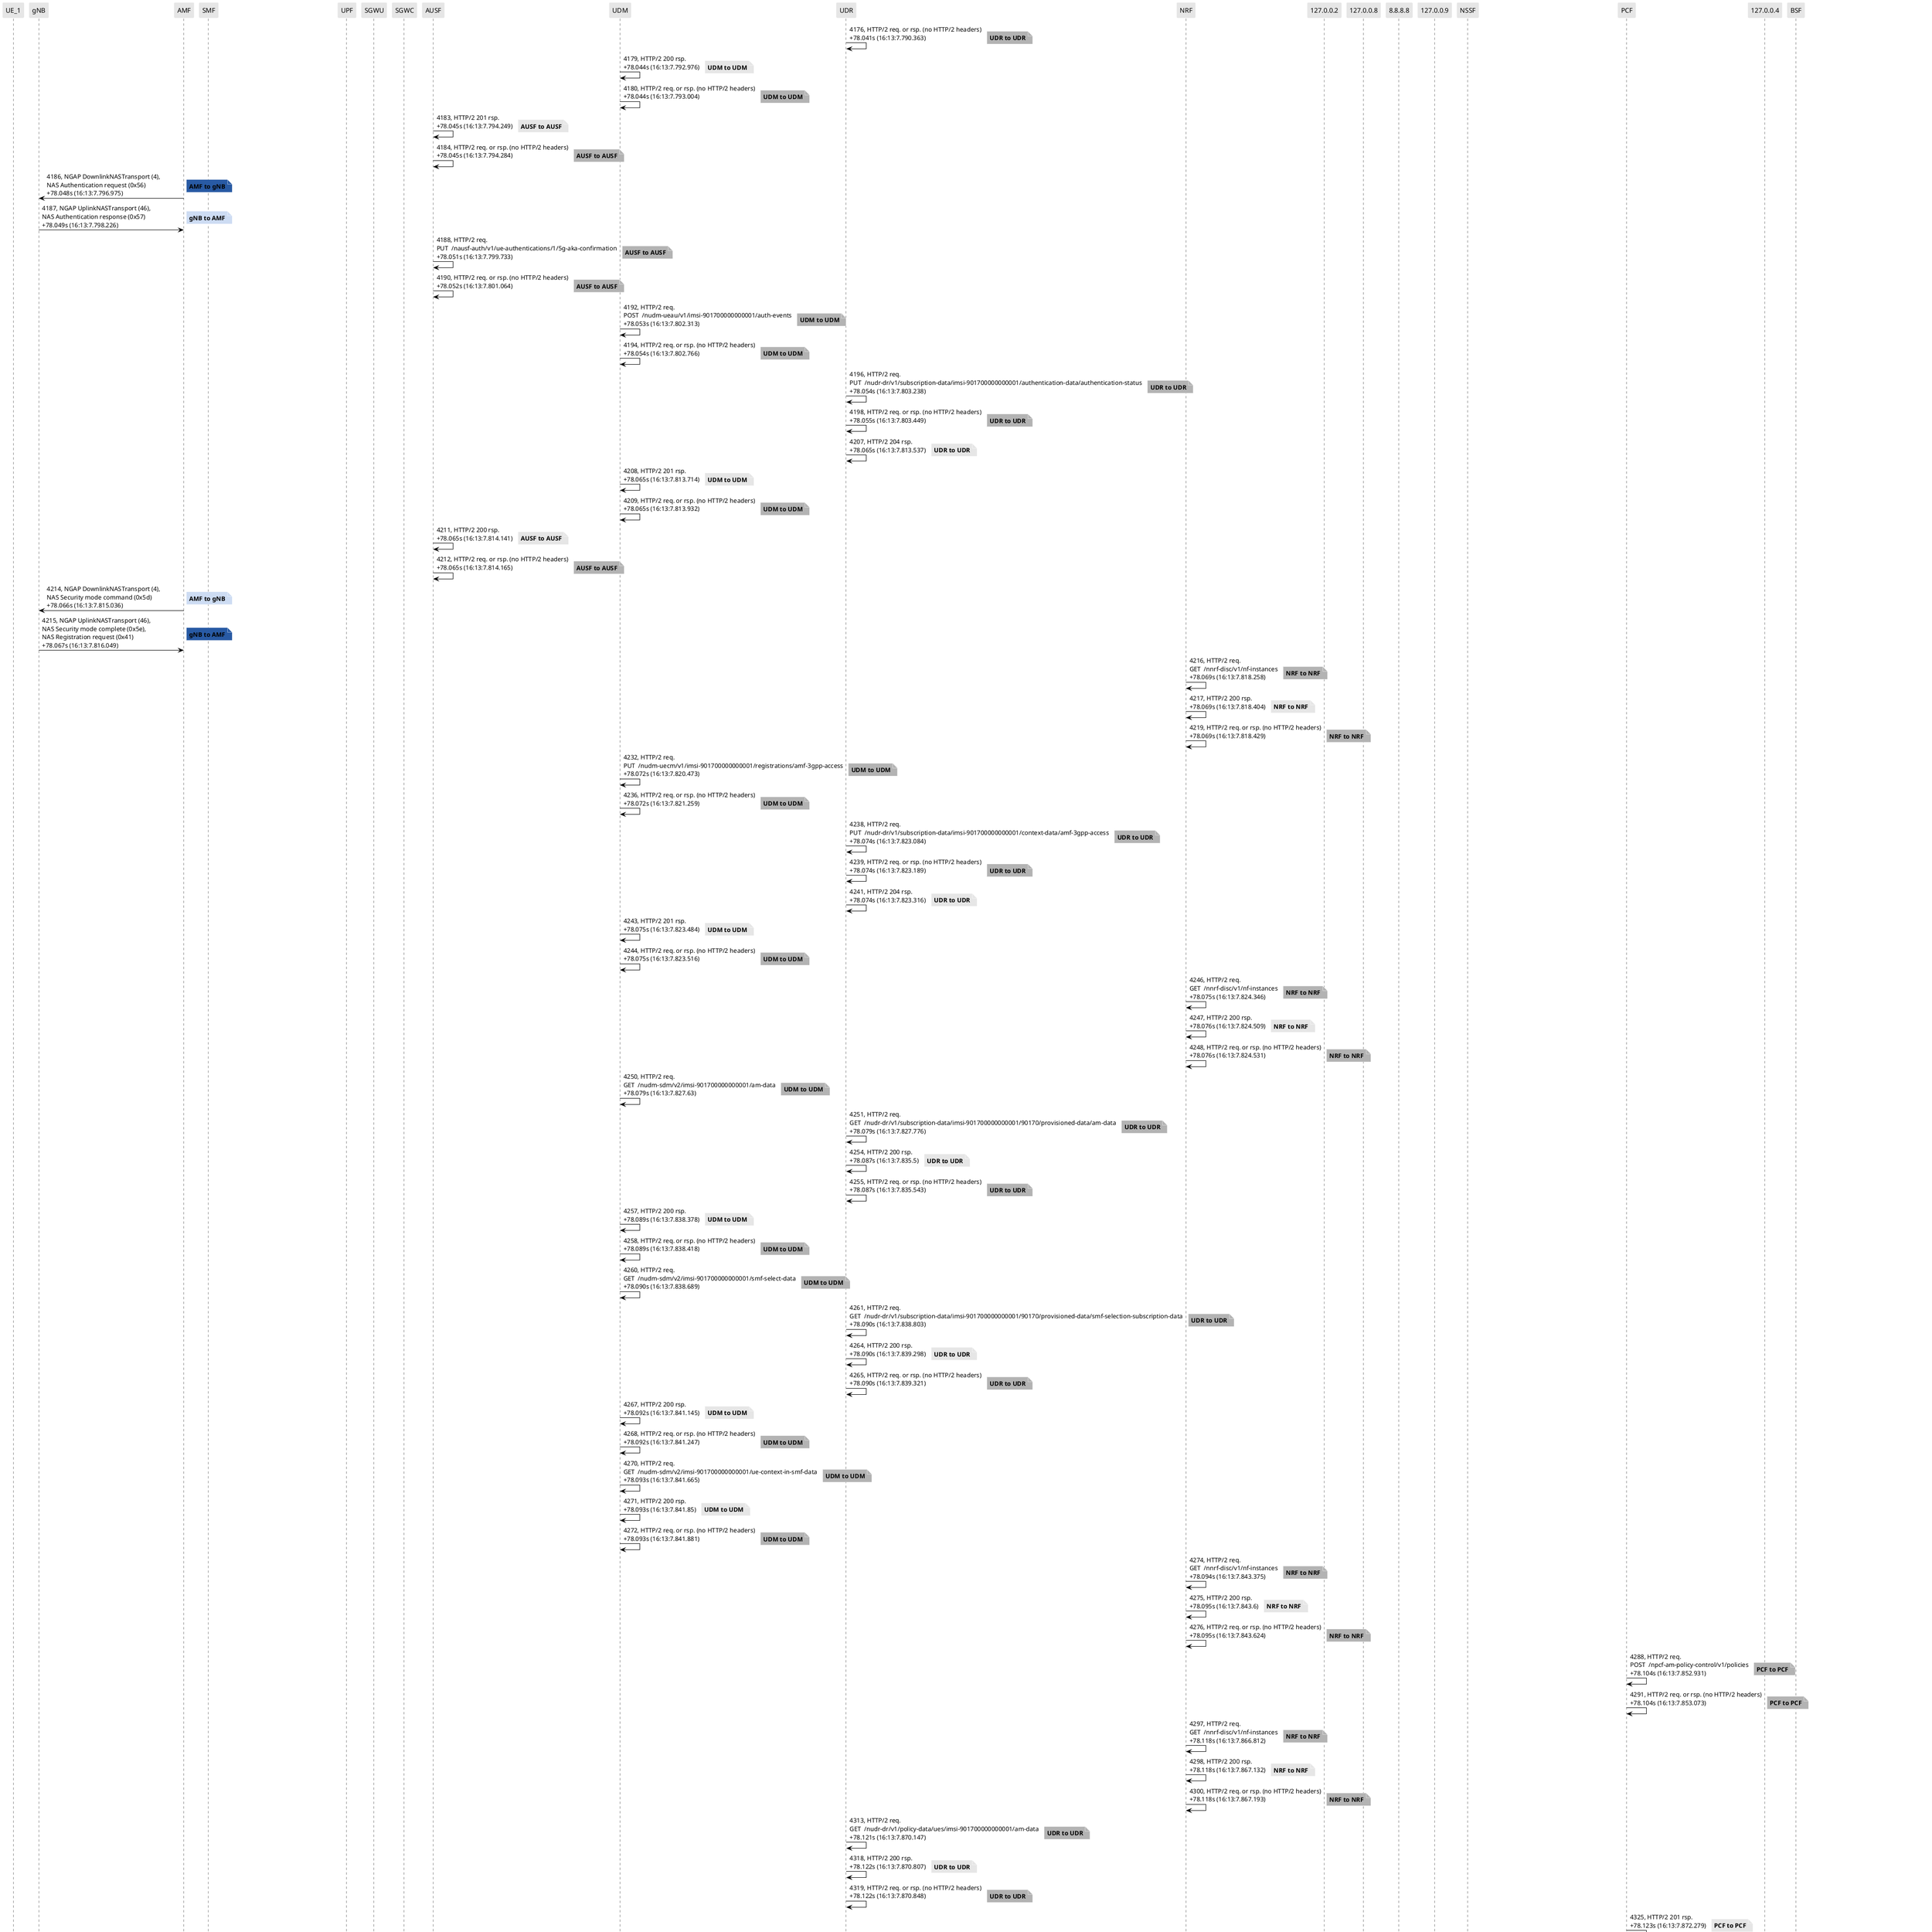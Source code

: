@startuml
skinparam shadowing false
skinparam NoteBorderColor white
skinparam sequence {
    ArrowColor black
    LifeLineBorderColor black
    LifeLineBackgroundColor black
    ParticipantBorderColor white
    ParticipantBackgroundColor #e6e6e6
}
participant "UE_1"
participant "gNB"
participant "AMF"
participant "SMF"
participant "UPF"
participant "SGWU"
participant "SGWC"
participant "AUSF"
participant "UDM"
participant "UDR"
participant "NRF"
participant "127.0.0.2"
participant "127.0.0.8"
participant "8.8.8.8"
participant "127.0.0.9"
participant "NSSF"
participant "PCF"
participant "127.0.0.4"
participant "BSF"

"UDR" -> "UDR": 4176, HTTP/2 req. or rsp. (no HTTP/2 headers)\n+78.041s (16:13:7.790.363)

note right #b3b3b3
**UDR to UDR**
end note

"UDM" -> "UDM": 4179, HTTP/2 200 rsp.\n+78.044s (16:13:7.792.976)

note right #e6e6e6
**UDM to UDM**
end note

"UDM" -> "UDM": 4180, HTTP/2 req. or rsp. (no HTTP/2 headers)\n+78.044s (16:13:7.793.004)

note right #b3b3b3
**UDM to UDM**
end note

"AUSF" -> "AUSF": 4183, HTTP/2 201 rsp.\n+78.045s (16:13:7.794.249)

note right #e6e6e6
**AUSF to AUSF**
end note

"AUSF" -> "AUSF": 4184, HTTP/2 req. or rsp. (no HTTP/2 headers)\n+78.045s (16:13:7.794.284)

note right #b3b3b3
**AUSF to AUSF**
end note

"AMF" -> "gNB": 4186, NGAP DownlinkNASTransport (4),\nNAS Authentication request (0x56)\n+78.048s (16:13:7.796.975)

note right #285AA4
**AMF to gNB**
end note

"gNB" -> "AMF": 4187, NGAP UplinkNASTransport (46),\nNAS Authentication response (0x57)\n+78.049s (16:13:7.798.226)

note right #CDDCF3
**gNB to AMF**
end note

"AUSF" -> "AUSF": 4188, HTTP/2 req.\nPUT  /nausf-auth/v1/ue-authentications/1/5g-aka-confirmation\n+78.051s (16:13:7.799.733)

note right #b3b3b3
**AUSF to AUSF**
end note

"AUSF" -> "AUSF": 4190, HTTP/2 req. or rsp. (no HTTP/2 headers)\n+78.052s (16:13:7.801.064)

note right #b3b3b3
**AUSF to AUSF**
end note

"UDM" -> "UDM": 4192, HTTP/2 req.\nPOST  /nudm-ueau/v1/imsi-901700000000001/auth-events\n+78.053s (16:13:7.802.313)

note right #b3b3b3
**UDM to UDM**
end note

"UDM" -> "UDM": 4194, HTTP/2 req. or rsp. (no HTTP/2 headers)\n+78.054s (16:13:7.802.766)

note right #b3b3b3
**UDM to UDM**
end note

"UDR" -> "UDR": 4196, HTTP/2 req.\nPUT  /nudr-dr/v1/subscription-data/imsi-901700000000001/authentication-data/authentication-status\n+78.054s (16:13:7.803.238)

note right #b3b3b3
**UDR to UDR**
end note

"UDR" -> "UDR": 4198, HTTP/2 req. or rsp. (no HTTP/2 headers)\n+78.055s (16:13:7.803.449)

note right #b3b3b3
**UDR to UDR**
end note

"UDR" -> "UDR": 4207, HTTP/2 204 rsp.\n+78.065s (16:13:7.813.537)

note right #e6e6e6
**UDR to UDR**
end note

"UDM" -> "UDM": 4208, HTTP/2 201 rsp.\n+78.065s (16:13:7.813.714)

note right #e6e6e6
**UDM to UDM**
end note

"UDM" -> "UDM": 4209, HTTP/2 req. or rsp. (no HTTP/2 headers)\n+78.065s (16:13:7.813.932)

note right #b3b3b3
**UDM to UDM**
end note

"AUSF" -> "AUSF": 4211, HTTP/2 200 rsp.\n+78.065s (16:13:7.814.141)

note right #e6e6e6
**AUSF to AUSF**
end note

"AUSF" -> "AUSF": 4212, HTTP/2 req. or rsp. (no HTTP/2 headers)\n+78.065s (16:13:7.814.165)

note right #b3b3b3
**AUSF to AUSF**
end note

"AMF" -> "gNB": 4214, NGAP DownlinkNASTransport (4),\nNAS Security mode command (0x5d)\n+78.066s (16:13:7.815.036)

note right #CDDCF3
**AMF to gNB**
end note

"gNB" -> "AMF": 4215, NGAP UplinkNASTransport (46),\nNAS Security mode complete (0x5e),\nNAS Registration request (0x41)\n+78.067s (16:13:7.816.049)

note right #285AA4
**gNB to AMF**
end note

"NRF" -> "NRF": 4216, HTTP/2 req.\nGET  /nnrf-disc/v1/nf-instances\n+78.069s (16:13:7.818.258)

note right #b3b3b3
**NRF to NRF**
end note

"NRF" -> "NRF": 4217, HTTP/2 200 rsp.\n+78.069s (16:13:7.818.404)

note right #e6e6e6
**NRF to NRF**
end note

"NRF" -> "NRF": 4219, HTTP/2 req. or rsp. (no HTTP/2 headers)\n+78.069s (16:13:7.818.429)

note right #b3b3b3
**NRF to NRF**
end note

"UDM" -> "UDM": 4232, HTTP/2 req.\nPUT  /nudm-uecm/v1/imsi-901700000000001/registrations/amf-3gpp-access\n+78.072s (16:13:7.820.473)

note right #b3b3b3
**UDM to UDM**
end note

"UDM" -> "UDM": 4236, HTTP/2 req. or rsp. (no HTTP/2 headers)\n+78.072s (16:13:7.821.259)

note right #b3b3b3
**UDM to UDM**
end note

"UDR" -> "UDR": 4238, HTTP/2 req.\nPUT  /nudr-dr/v1/subscription-data/imsi-901700000000001/context-data/amf-3gpp-access\n+78.074s (16:13:7.823.084)

note right #b3b3b3
**UDR to UDR**
end note

"UDR" -> "UDR": 4239, HTTP/2 req. or rsp. (no HTTP/2 headers)\n+78.074s (16:13:7.823.189)

note right #b3b3b3
**UDR to UDR**
end note

"UDR" -> "UDR": 4241, HTTP/2 204 rsp.\n+78.074s (16:13:7.823.316)

note right #e6e6e6
**UDR to UDR**
end note

"UDM" -> "UDM": 4243, HTTP/2 201 rsp.\n+78.075s (16:13:7.823.484)

note right #e6e6e6
**UDM to UDM**
end note

"UDM" -> "UDM": 4244, HTTP/2 req. or rsp. (no HTTP/2 headers)\n+78.075s (16:13:7.823.516)

note right #b3b3b3
**UDM to UDM**
end note

"NRF" -> "NRF": 4246, HTTP/2 req.\nGET  /nnrf-disc/v1/nf-instances\n+78.075s (16:13:7.824.346)

note right #b3b3b3
**NRF to NRF**
end note

"NRF" -> "NRF": 4247, HTTP/2 200 rsp.\n+78.076s (16:13:7.824.509)

note right #e6e6e6
**NRF to NRF**
end note

"NRF" -> "NRF": 4248, HTTP/2 req. or rsp. (no HTTP/2 headers)\n+78.076s (16:13:7.824.531)

note right #b3b3b3
**NRF to NRF**
end note

"UDM" -> "UDM": 4250, HTTP/2 req.\nGET  /nudm-sdm/v2/imsi-901700000000001/am-data\n+78.079s (16:13:7.827.63)

note right #b3b3b3
**UDM to UDM**
end note

"UDR" -> "UDR": 4251, HTTP/2 req.\nGET  /nudr-dr/v1/subscription-data/imsi-901700000000001/90170/provisioned-data/am-data\n+78.079s (16:13:7.827.776)

note right #b3b3b3
**UDR to UDR**
end note

"UDR" -> "UDR": 4254, HTTP/2 200 rsp.\n+78.087s (16:13:7.835.5)

note right #e6e6e6
**UDR to UDR**
end note

"UDR" -> "UDR": 4255, HTTP/2 req. or rsp. (no HTTP/2 headers)\n+78.087s (16:13:7.835.543)

note right #b3b3b3
**UDR to UDR**
end note

"UDM" -> "UDM": 4257, HTTP/2 200 rsp.\n+78.089s (16:13:7.838.378)

note right #e6e6e6
**UDM to UDM**
end note

"UDM" -> "UDM": 4258, HTTP/2 req. or rsp. (no HTTP/2 headers)\n+78.089s (16:13:7.838.418)

note right #b3b3b3
**UDM to UDM**
end note

"UDM" -> "UDM": 4260, HTTP/2 req.\nGET  /nudm-sdm/v2/imsi-901700000000001/smf-select-data\n+78.090s (16:13:7.838.689)

note right #b3b3b3
**UDM to UDM**
end note

"UDR" -> "UDR": 4261, HTTP/2 req.\nGET  /nudr-dr/v1/subscription-data/imsi-901700000000001/90170/provisioned-data/smf-selection-subscription-data\n+78.090s (16:13:7.838.803)

note right #b3b3b3
**UDR to UDR**
end note

"UDR" -> "UDR": 4264, HTTP/2 200 rsp.\n+78.090s (16:13:7.839.298)

note right #e6e6e6
**UDR to UDR**
end note

"UDR" -> "UDR": 4265, HTTP/2 req. or rsp. (no HTTP/2 headers)\n+78.090s (16:13:7.839.321)

note right #b3b3b3
**UDR to UDR**
end note

"UDM" -> "UDM": 4267, HTTP/2 200 rsp.\n+78.092s (16:13:7.841.145)

note right #e6e6e6
**UDM to UDM**
end note

"UDM" -> "UDM": 4268, HTTP/2 req. or rsp. (no HTTP/2 headers)\n+78.092s (16:13:7.841.247)

note right #b3b3b3
**UDM to UDM**
end note

"UDM" -> "UDM": 4270, HTTP/2 req.\nGET  /nudm-sdm/v2/imsi-901700000000001/ue-context-in-smf-data\n+78.093s (16:13:7.841.665)

note right #b3b3b3
**UDM to UDM**
end note

"UDM" -> "UDM": 4271, HTTP/2 200 rsp.\n+78.093s (16:13:7.841.85)

note right #e6e6e6
**UDM to UDM**
end note

"UDM" -> "UDM": 4272, HTTP/2 req. or rsp. (no HTTP/2 headers)\n+78.093s (16:13:7.841.881)

note right #b3b3b3
**UDM to UDM**
end note

"NRF" -> "NRF": 4274, HTTP/2 req.\nGET  /nnrf-disc/v1/nf-instances\n+78.094s (16:13:7.843.375)

note right #b3b3b3
**NRF to NRF**
end note

"NRF" -> "NRF": 4275, HTTP/2 200 rsp.\n+78.095s (16:13:7.843.6)

note right #e6e6e6
**NRF to NRF**
end note

"NRF" -> "NRF": 4276, HTTP/2 req. or rsp. (no HTTP/2 headers)\n+78.095s (16:13:7.843.624)

note right #b3b3b3
**NRF to NRF**
end note

"PCF" -> "PCF": 4288, HTTP/2 req.\nPOST  /npcf-am-policy-control/v1/policies\n+78.104s (16:13:7.852.931)

note right #b3b3b3
**PCF to PCF**
end note

"PCF" -> "PCF": 4291, HTTP/2 req. or rsp. (no HTTP/2 headers)\n+78.104s (16:13:7.853.073)

note right #b3b3b3
**PCF to PCF**
end note

"NRF" -> "NRF": 4297, HTTP/2 req.\nGET  /nnrf-disc/v1/nf-instances\n+78.118s (16:13:7.866.812)

note right #b3b3b3
**NRF to NRF**
end note

"NRF" -> "NRF": 4298, HTTP/2 200 rsp.\n+78.118s (16:13:7.867.132)

note right #e6e6e6
**NRF to NRF**
end note

"NRF" -> "NRF": 4300, HTTP/2 req. or rsp. (no HTTP/2 headers)\n+78.118s (16:13:7.867.193)

note right #b3b3b3
**NRF to NRF**
end note

"UDR" -> "UDR": 4313, HTTP/2 req.\nGET  /nudr-dr/v1/policy-data/ues/imsi-901700000000001/am-data\n+78.121s (16:13:7.870.147)

note right #b3b3b3
**UDR to UDR**
end note

"UDR" -> "UDR": 4318, HTTP/2 200 rsp.\n+78.122s (16:13:7.870.807)

note right #e6e6e6
**UDR to UDR**
end note

"UDR" -> "UDR": 4319, HTTP/2 req. or rsp. (no HTTP/2 headers)\n+78.122s (16:13:7.870.848)

note right #b3b3b3
**UDR to UDR**
end note

"PCF" -> "PCF": 4325, HTTP/2 201 rsp.\n+78.123s (16:13:7.872.279)

note right #e6e6e6
**PCF to PCF**
end note

"PCF" -> "PCF": 4327, HTTP/2 req. or rsp. (no HTTP/2 headers)\n+78.124s (16:13:7.872.631)

note right #b3b3b3
**PCF to PCF**
end note

"AMF" -> "gNB": 4328, NGAP InitialContextSetup (14),\nNAS Registration accept (0x42)\n+78.145s (16:13:7.894.064)

note right #CDDCF3
**AMF to gNB**
end note

"gNB" -> "AMF": 4329, NGAP InitialContextSetup (14)\n+78.147s (16:13:7.896.397)

note right #CDDCF3
**gNB to AMF**
end note

"gNB" -> "AMF": 4335, NGAP UplinkNASTransport (46),\nNAS Registration complete (0x43),\nNAS UL NAS transport (0x67),\nNAS PDU session establishment request (0xc1)\n+78.352s (16:13:8.101.238)

note right #285AA4
**gNB to AMF**
end note

"AMF" -> "gNB": 4336, NGAP DownlinkNASTransport (4),\nNAS Configuration update command (0x54)\n+78.353s (16:13:8.101.514)

note right #CDDCF3
**AMF to gNB**
end note

"NRF" -> "NRF": 4337, HTTP/2 req.\nGET  /nnrf-disc/v1/nf-instances\n+78.353s (16:13:8.102.228)

note right #b3b3b3
**NRF to NRF**
end note

"NRF" -> "NRF": 4338, HTTP/2 200 rsp.\n+78.354s (16:13:8.103.352)

note right #e6e6e6
**NRF to NRF**
end note

"NRF" -> "NRF": 4339, HTTP/2 req. or rsp. (no HTTP/2 headers)\n+78.354s (16:13:8.103.393)

note right #b3b3b3
**NRF to NRF**
end note

"NSSF" -> "NSSF": 4350, HTTP/2 req.\nGET  /nnssf-nsselection/v2/network-slice-information\n+78.357s (16:13:8.106.359)

note right #b3b3b3
**NSSF to NSSF**
end note

"NSSF" -> "NSSF": 4356, HTTP/2 200 rsp.\n+78.359s (16:13:8.107.599)

note right #e6e6e6
**NSSF to NSSF**
end note

"NSSF" -> "NSSF": 4358, HTTP/2 req. or rsp. (no HTTP/2 headers)\n+78.359s (16:13:8.107.622)

note right #b3b3b3
**NSSF to NSSF**
end note

"NRF" -> "NRF": 4361, HTTP/2 req.\nGET  /nnrf-disc/v1/nf-instances\n+78.360s (16:13:8.108.895)

note right #b3b3b3
**NRF to NRF**
end note

"NRF" -> "NRF": 4362, HTTP/2 200 rsp.\n+78.360s (16:13:8.109.048)

note right #e6e6e6
**NRF to NRF**
end note

"NRF" -> "NRF": 4363, HTTP/2 req. or rsp. (no HTTP/2 headers)\n+78.360s (16:13:8.109.069)

note right #b3b3b3
**NRF to NRF**
end note

"SMF" -> "SMF": 4376, HTTP/2 req.\nPOST  /nsmf-pdusession/v1/sm-contexts\n+78.363s (16:13:8.111.763)

note right #b3b3b3
**SMF to SMF**
end note

"SMF" -> "SMF": 4380, HTTP/2 req. or rsp. (no HTTP/2 headers)\n+78.363s (16:13:8.111.856)

note right #b3b3b3
**SMF to SMF**
end note

"NRF" -> "NRF": 4383, HTTP/2 req.\nGET  /nnrf-disc/v1/nf-instances\n+78.444s (16:13:8.192.884)

note right #b3b3b3
**NRF to NRF**
end note

"NRF" -> "NRF": 4384, HTTP/2 200 rsp.\n+78.444s (16:13:8.193.154)

note right #e6e6e6
**NRF to NRF**
end note

"NRF" -> "NRF": 4386, HTTP/2 req. or rsp. (no HTTP/2 headers)\n+78.444s (16:13:8.193.193)

note right #b3b3b3
**NRF to NRF**
end note

"UDM" -> "UDM": 4399, HTTP/2 req.\nGET  /nudm-sdm/v2/imsi-901700000000001/sm-data\n+78.456s (16:13:8.204.985)

note right #b3b3b3
**UDM to UDM**
end note

"UDR" -> "UDR": 4401, HTTP/2 req.\nGET  /nudr-dr/v1/subscription-data/imsi-901700000000001/90170/provisioned-data/sm-data\n+78.456s (16:13:8.205.225)

note right #b3b3b3
**UDR to UDR**
end note

"UDR" -> "UDR": 4405, HTTP/2 200 rsp.\n+78.457s (16:13:8.206.001)

note right #e6e6e6
**UDR to UDR**
end note

"UDR" -> "UDR": 4406, HTTP/2 req. or rsp. (no HTTP/2 headers)\n+78.457s (16:13:8.206.036)

note right #b3b3b3
**UDR to UDR**
end note

"UDM" -> "UDM": 4409, HTTP/2 200 rsp.\n+78.458s (16:13:8.206.45)

note right #e6e6e6
**UDM to UDM**
end note

"UDM" -> "UDM": 4410, HTTP/2 req. or rsp. (no HTTP/2 headers)\n+78.458s (16:13:8.206.471)

note right #b3b3b3
**UDM to UDM**
end note

"NRF" -> "NRF": 4414, HTTP/2 req.\nGET  /nnrf-disc/v1/nf-instances\n+78.459s (16:13:8.207.834)

note right #b3b3b3
**NRF to NRF**
end note

"SMF" -> "SMF": 4415, HTTP/2 201 rsp.\n+78.459s (16:13:8.207.865)

note right #e6e6e6
**SMF to SMF**
end note

"SMF" -> "SMF": 4416, HTTP/2 req. or rsp. (no HTTP/2 headers)\n+78.459s (16:13:8.207.893)

note right #b3b3b3
**SMF to SMF**
end note

"NRF" -> "NRF": 4418, HTTP/2 200 rsp.\n+78.460s (16:13:8.208.478)

note right #e6e6e6
**NRF to NRF**
end note

"NRF" -> "NRF": 4419, HTTP/2 req. or rsp. (no HTTP/2 headers)\n+78.460s (16:13:8.208.505)

note right #b3b3b3
**NRF to NRF**
end note

"PCF" -> "PCF": 4432, HTTP/2 req.\nPOST  /npcf-smpolicycontrol/v1/sm-policies\n+78.473s (16:13:8.221.893)

note right #b3b3b3
**PCF to PCF**
end note

"PCF" -> "PCF": 4436, HTTP/2 req. or rsp. (no HTTP/2 headers)\n+78.473s (16:13:8.222.006)

note right #b3b3b3
**PCF to PCF**
end note

"UDR" -> "UDR": 4438, HTTP/2 req.\nGET  /nudr-dr/v1/policy-data/ues/imsi-901700000000001/sm-data\n+78.473s (16:13:8.222.297)

note right #b3b3b3
**UDR to UDR**
end note

"UDR" -> "UDR": 4442, HTTP/2 200 rsp.\n+78.474s (16:13:8.223.169)

note right #e6e6e6
**UDR to UDR**
end note

"UDR" -> "UDR": 4443, HTTP/2 req. or rsp. (no HTTP/2 headers)\n+78.474s (16:13:8.223.208)

note right #b3b3b3
**UDR to UDR**
end note

"NRF" -> "NRF": 4445, HTTP/2 req.\nGET  /nnrf-disc/v1/nf-instances\n+78.475s (16:13:8.223.598)

note right #b3b3b3
**NRF to NRF**
end note

"NRF" -> "NRF": 4446, HTTP/2 200 rsp.\n+78.475s (16:13:8.224.082)

note right #e6e6e6
**NRF to NRF**
end note

"NRF" -> "NRF": 4448, HTTP/2 req. or rsp. (no HTTP/2 headers)\n+78.475s (16:13:8.224.121)

note right #b3b3b3
**NRF to NRF**
end note

"BSF" -> "BSF": 4461, HTTP/2 req.\nPOST  /nbsf-management/v1/pcfBindings\n+78.478s (16:13:8.226.639)

note right #b3b3b3
**BSF to BSF**
end note

"BSF" -> "BSF": 4465, HTTP/2 req. or rsp. (no HTTP/2 headers)\n+78.478s (16:13:8.226.715)

note right #b3b3b3
**BSF to BSF**
end note

@enduml
